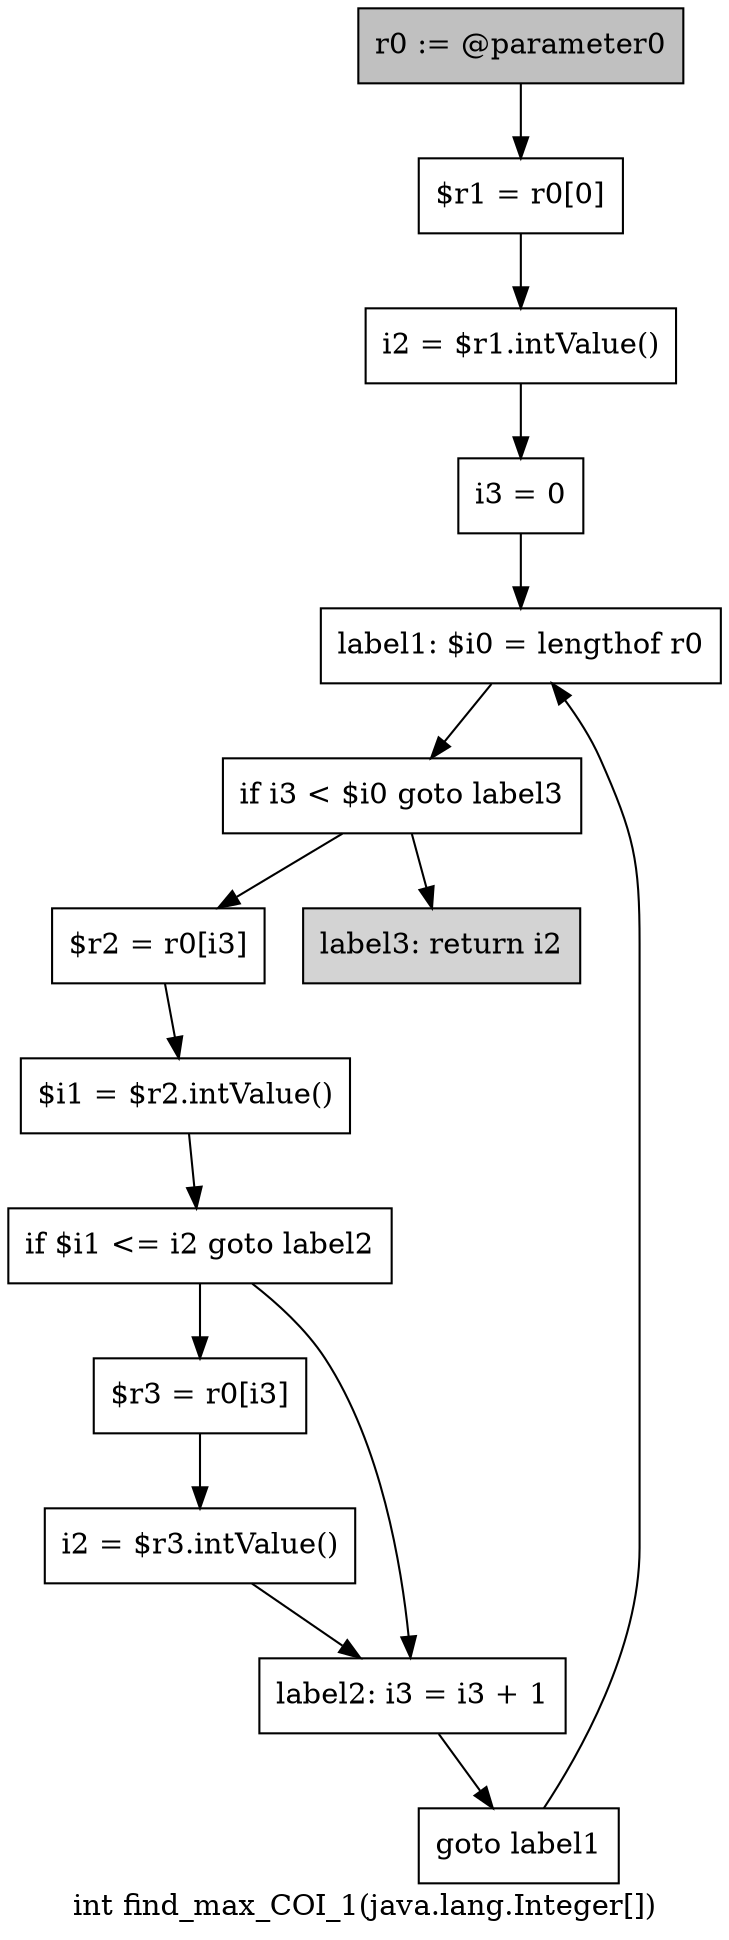 digraph "int find_max_COI_1(java.lang.Integer[])" {
    label="int find_max_COI_1(java.lang.Integer[])";
    node [shape=box];
    "0" [style=filled,fillcolor=gray,label="r0 := @parameter0",];
    "1" [label="$r1 = r0[0]",];
    "0"->"1";
    "2" [label="i2 = $r1.intValue()",];
    "1"->"2";
    "3" [label="i3 = 0",];
    "2"->"3";
    "4" [label="label1: $i0 = lengthof r0",];
    "3"->"4";
    "5" [label="if i3 < $i0 goto label3",];
    "4"->"5";
    "6" [label="$r2 = r0[i3]",];
    "5"->"6";
    "13" [style=filled,fillcolor=lightgray,label="label3: return i2",];
    "5"->"13";
    "7" [label="$i1 = $r2.intValue()",];
    "6"->"7";
    "8" [label="if $i1 <= i2 goto label2",];
    "7"->"8";
    "9" [label="$r3 = r0[i3]",];
    "8"->"9";
    "11" [label="label2: i3 = i3 + 1",];
    "8"->"11";
    "10" [label="i2 = $r3.intValue()",];
    "9"->"10";
    "10"->"11";
    "12" [label="goto label1",];
    "11"->"12";
    "12"->"4";
}
